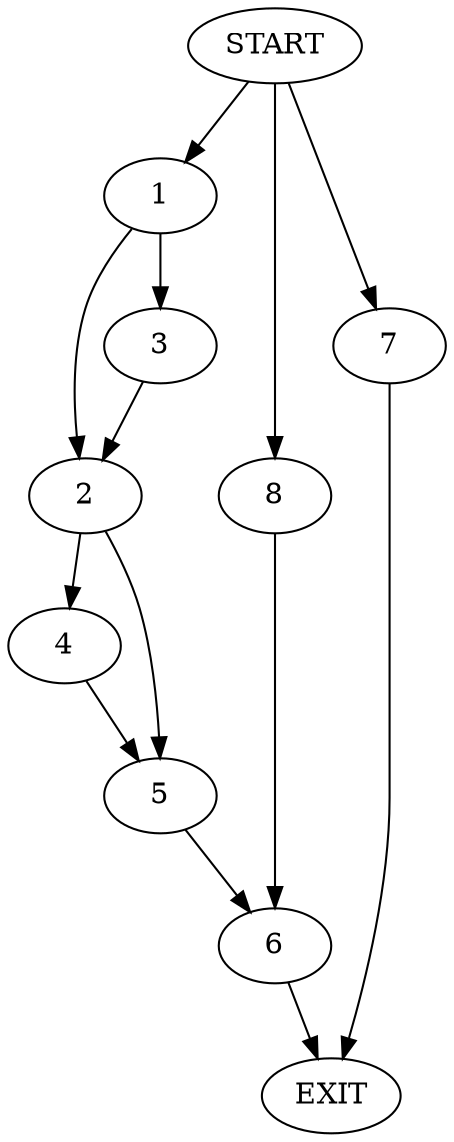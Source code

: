 digraph {
0 [label="START"]
9 [label="EXIT"]
0 -> 1
1 -> 2
1 -> 3
3 -> 2
2 -> 4
2 -> 5
5 -> 6
4 -> 5
6 -> 9
0 -> 7
7 -> 9
0 -> 8
8 -> 6
}
